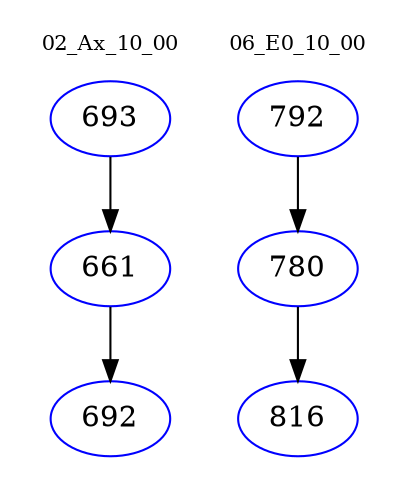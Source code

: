 digraph{
subgraph cluster_0 {
color = white
label = "02_Ax_10_00";
fontsize=10;
T0_693 [label="693", color="blue"]
T0_693 -> T0_661 [color="black"]
T0_661 [label="661", color="blue"]
T0_661 -> T0_692 [color="black"]
T0_692 [label="692", color="blue"]
}
subgraph cluster_1 {
color = white
label = "06_E0_10_00";
fontsize=10;
T1_792 [label="792", color="blue"]
T1_792 -> T1_780 [color="black"]
T1_780 [label="780", color="blue"]
T1_780 -> T1_816 [color="black"]
T1_816 [label="816", color="blue"]
}
}
